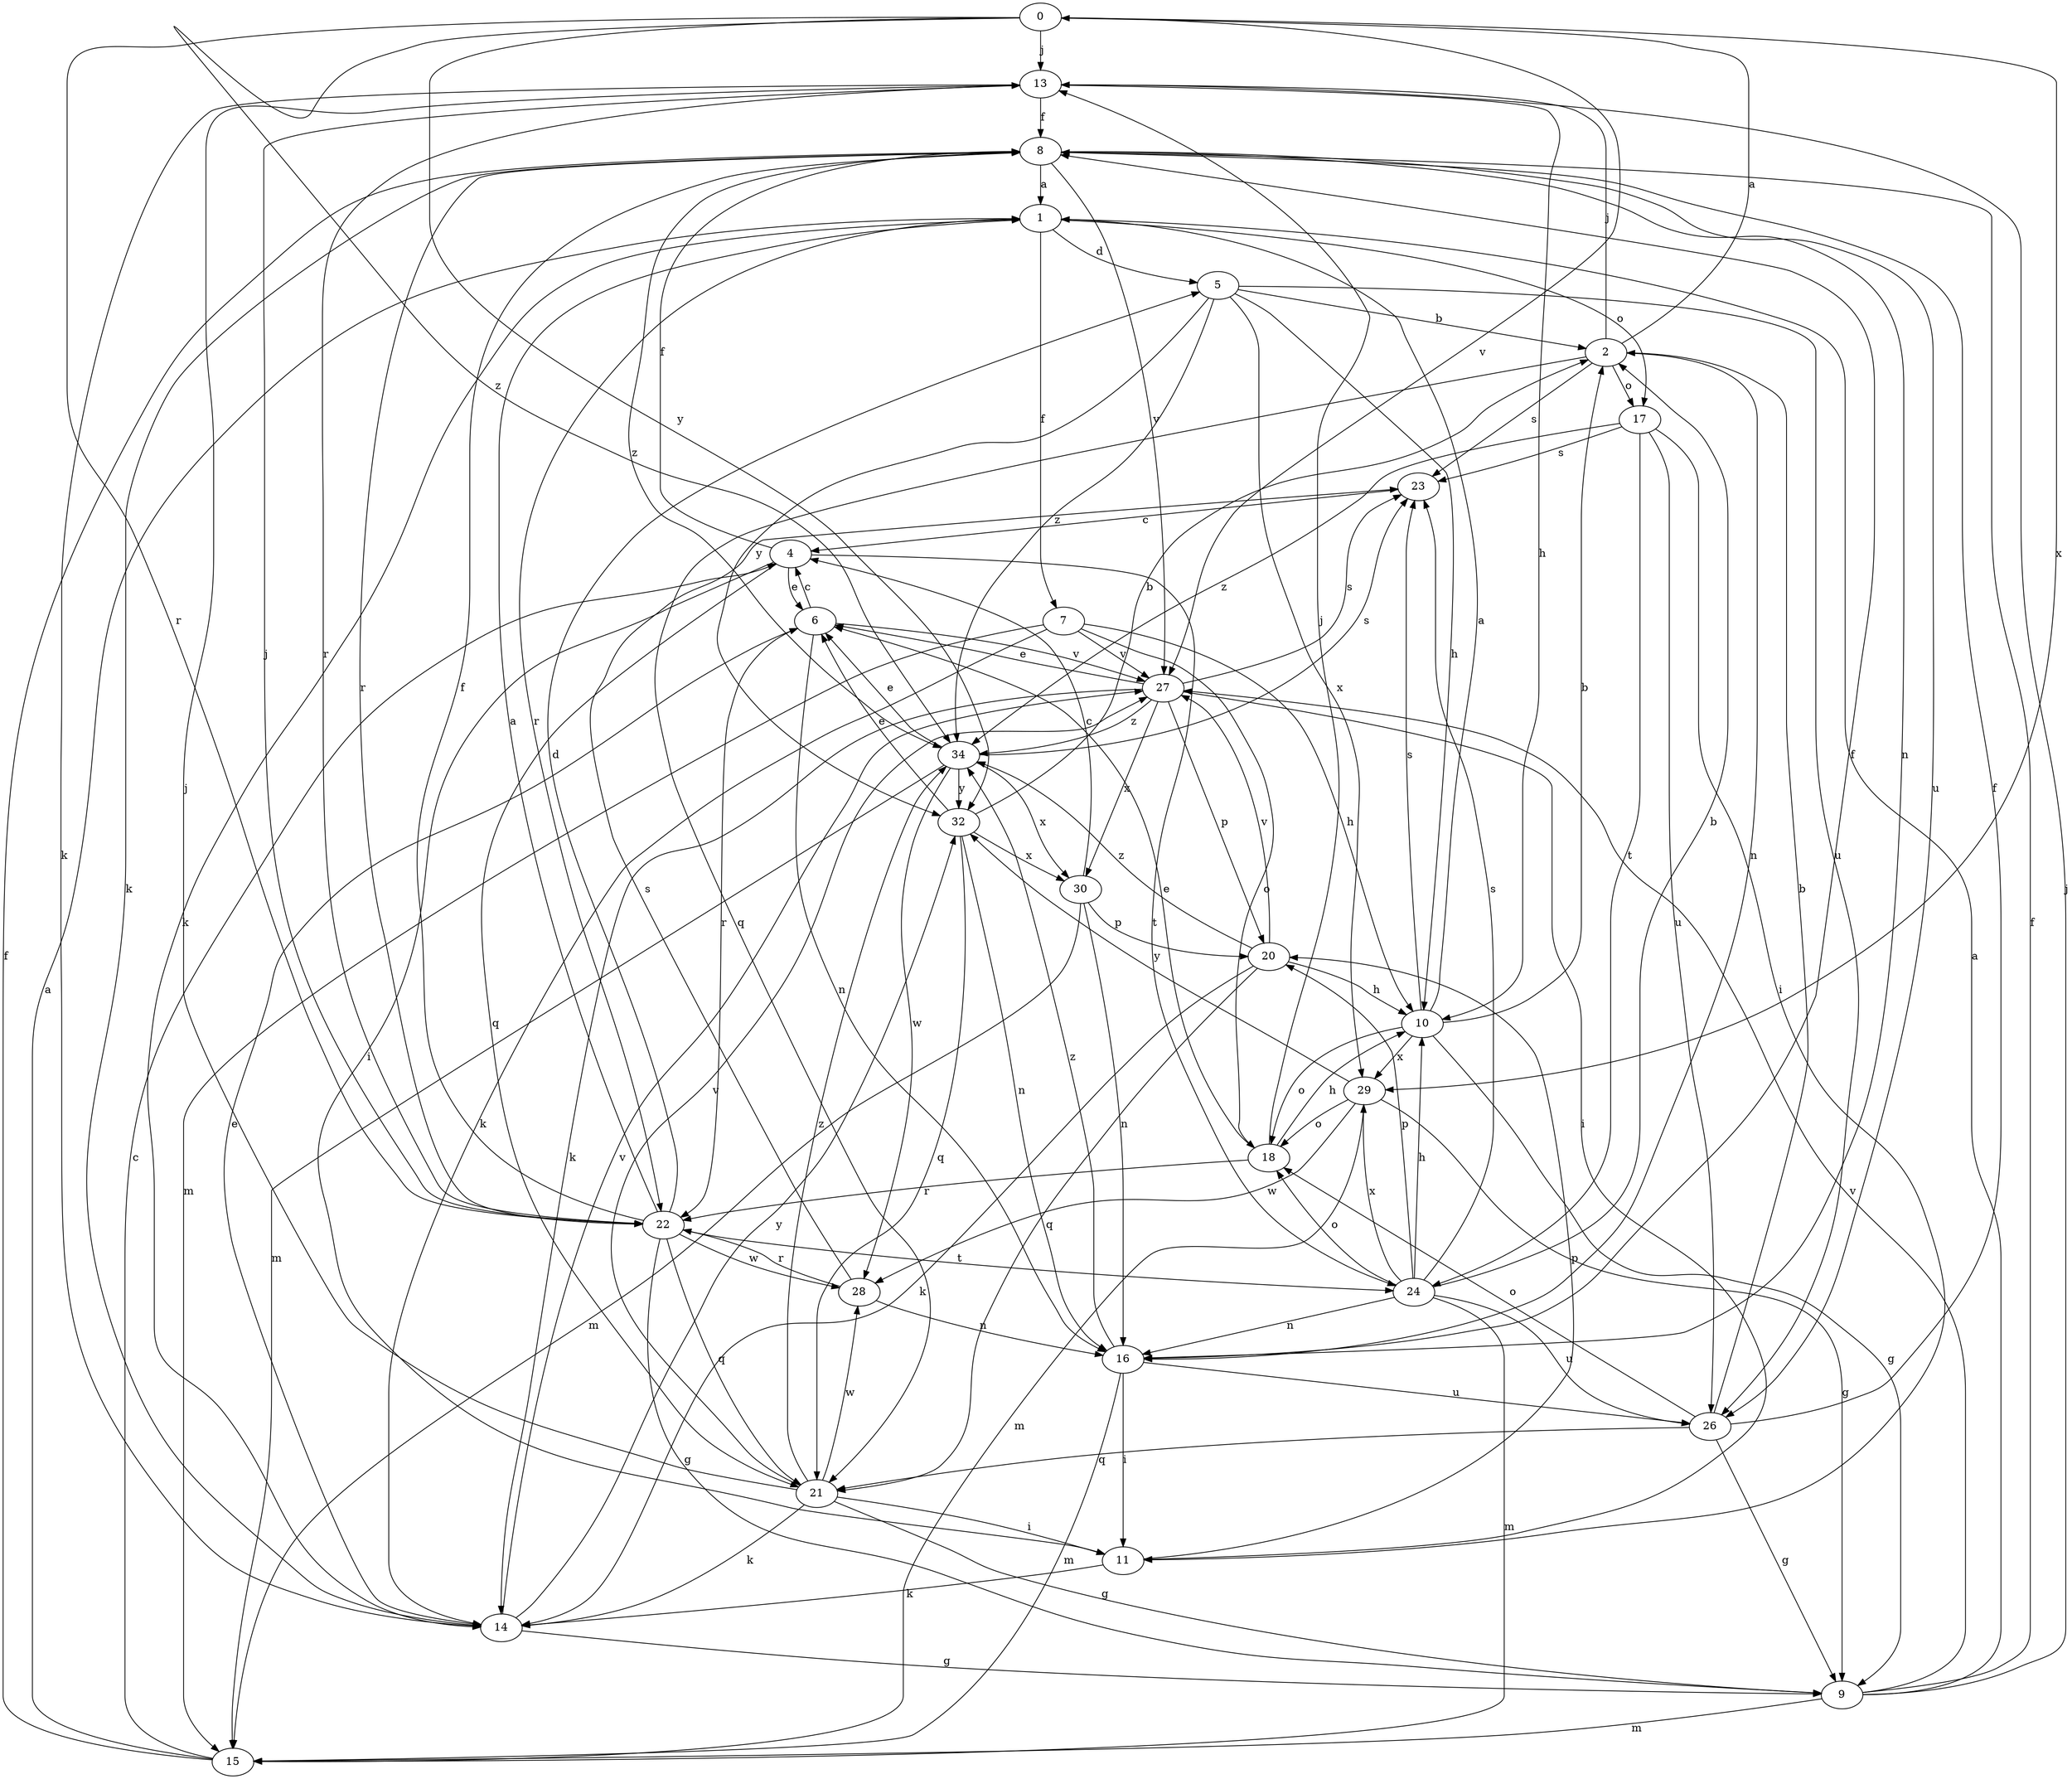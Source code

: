 strict digraph  {
0;
1;
2;
4;
5;
6;
7;
8;
9;
10;
11;
13;
14;
15;
16;
17;
18;
20;
21;
22;
23;
24;
26;
27;
28;
29;
30;
32;
34;
0 -> 13  [label=j];
0 -> 22  [label=r];
0 -> 27  [label=v];
0 -> 29  [label=x];
0 -> 32  [label=y];
0 -> 34  [label=z];
1 -> 5  [label=d];
1 -> 7  [label=f];
1 -> 14  [label=k];
1 -> 17  [label=o];
1 -> 22  [label=r];
2 -> 0  [label=a];
2 -> 13  [label=j];
2 -> 16  [label=n];
2 -> 17  [label=o];
2 -> 21  [label=q];
2 -> 23  [label=s];
4 -> 6  [label=e];
4 -> 8  [label=f];
4 -> 11  [label=i];
4 -> 21  [label=q];
4 -> 24  [label=t];
5 -> 2  [label=b];
5 -> 10  [label=h];
5 -> 26  [label=u];
5 -> 29  [label=x];
5 -> 32  [label=y];
5 -> 34  [label=z];
6 -> 4  [label=c];
6 -> 16  [label=n];
6 -> 22  [label=r];
6 -> 27  [label=v];
7 -> 10  [label=h];
7 -> 14  [label=k];
7 -> 15  [label=m];
7 -> 18  [label=o];
7 -> 27  [label=v];
8 -> 1  [label=a];
8 -> 14  [label=k];
8 -> 16  [label=n];
8 -> 22  [label=r];
8 -> 26  [label=u];
8 -> 27  [label=v];
8 -> 34  [label=z];
9 -> 1  [label=a];
9 -> 8  [label=f];
9 -> 13  [label=j];
9 -> 15  [label=m];
9 -> 27  [label=v];
10 -> 1  [label=a];
10 -> 2  [label=b];
10 -> 9  [label=g];
10 -> 18  [label=o];
10 -> 23  [label=s];
10 -> 29  [label=x];
11 -> 14  [label=k];
11 -> 20  [label=p];
13 -> 8  [label=f];
13 -> 10  [label=h];
13 -> 14  [label=k];
13 -> 22  [label=r];
14 -> 6  [label=e];
14 -> 9  [label=g];
14 -> 27  [label=v];
14 -> 32  [label=y];
15 -> 1  [label=a];
15 -> 4  [label=c];
15 -> 8  [label=f];
16 -> 8  [label=f];
16 -> 11  [label=i];
16 -> 15  [label=m];
16 -> 26  [label=u];
16 -> 34  [label=z];
17 -> 11  [label=i];
17 -> 23  [label=s];
17 -> 24  [label=t];
17 -> 26  [label=u];
17 -> 34  [label=z];
18 -> 6  [label=e];
18 -> 10  [label=h];
18 -> 13  [label=j];
18 -> 22  [label=r];
20 -> 10  [label=h];
20 -> 14  [label=k];
20 -> 21  [label=q];
20 -> 27  [label=v];
20 -> 34  [label=z];
21 -> 9  [label=g];
21 -> 11  [label=i];
21 -> 13  [label=j];
21 -> 14  [label=k];
21 -> 27  [label=v];
21 -> 28  [label=w];
21 -> 34  [label=z];
22 -> 1  [label=a];
22 -> 5  [label=d];
22 -> 8  [label=f];
22 -> 9  [label=g];
22 -> 13  [label=j];
22 -> 21  [label=q];
22 -> 24  [label=t];
22 -> 28  [label=w];
23 -> 4  [label=c];
24 -> 2  [label=b];
24 -> 10  [label=h];
24 -> 15  [label=m];
24 -> 16  [label=n];
24 -> 18  [label=o];
24 -> 20  [label=p];
24 -> 23  [label=s];
24 -> 26  [label=u];
24 -> 29  [label=x];
26 -> 2  [label=b];
26 -> 8  [label=f];
26 -> 9  [label=g];
26 -> 18  [label=o];
26 -> 21  [label=q];
27 -> 6  [label=e];
27 -> 11  [label=i];
27 -> 14  [label=k];
27 -> 20  [label=p];
27 -> 23  [label=s];
27 -> 30  [label=x];
27 -> 34  [label=z];
28 -> 16  [label=n];
28 -> 22  [label=r];
28 -> 23  [label=s];
29 -> 9  [label=g];
29 -> 15  [label=m];
29 -> 18  [label=o];
29 -> 28  [label=w];
29 -> 32  [label=y];
30 -> 4  [label=c];
30 -> 15  [label=m];
30 -> 16  [label=n];
30 -> 20  [label=p];
32 -> 2  [label=b];
32 -> 6  [label=e];
32 -> 16  [label=n];
32 -> 21  [label=q];
32 -> 30  [label=x];
34 -> 6  [label=e];
34 -> 15  [label=m];
34 -> 23  [label=s];
34 -> 28  [label=w];
34 -> 30  [label=x];
34 -> 32  [label=y];
}
